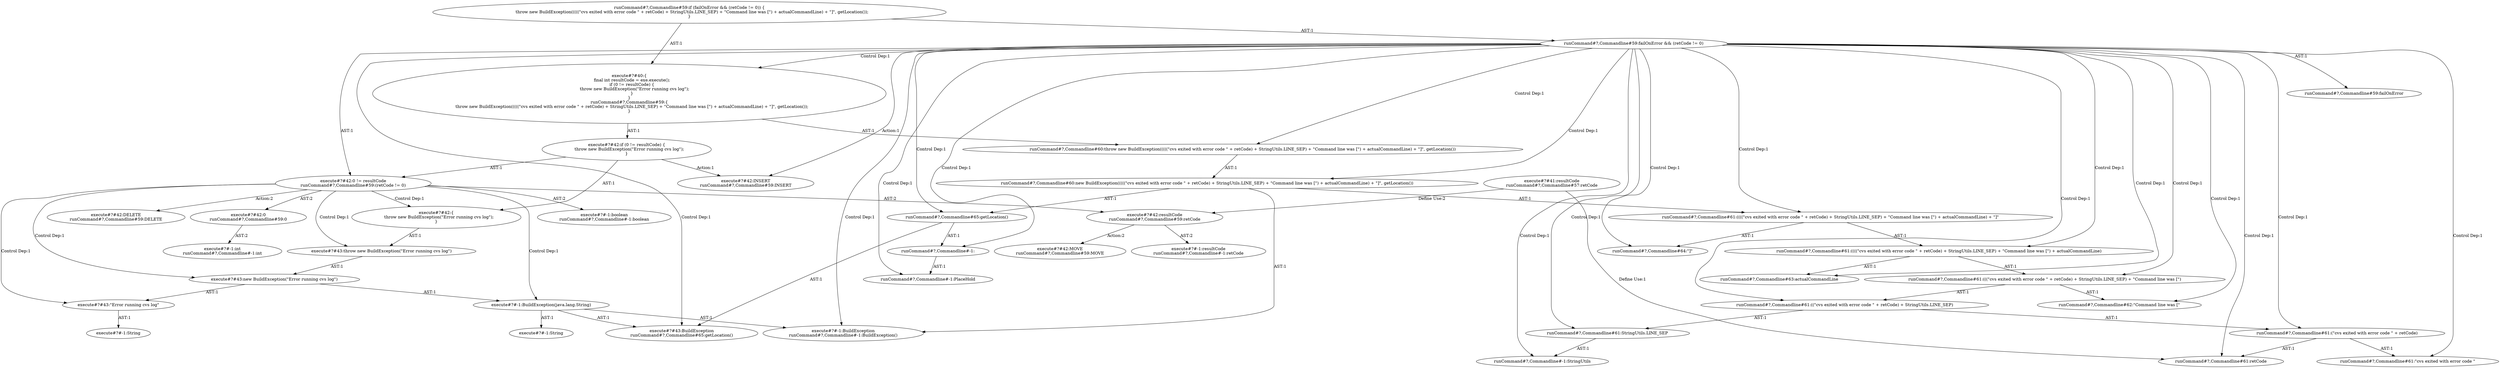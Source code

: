 digraph "Pattern" {
0 [label="execute#?#42:DELETE
runCommand#?,Commandline#59:DELETE" shape=ellipse]
1 [label="execute#?#42:0 != resultCode
runCommand#?,Commandline#59:(retCode != 0)" shape=ellipse]
2 [label="execute#?#42:if (0 != resultCode) \{
    throw new BuildException(\"Error running cvs log\");
\}" shape=ellipse]
3 [label="execute#?#40:\{
    final int resultCode = exe.execute();
    if (0 != resultCode) \{
        throw new BuildException(\"Error running cvs log\");
    \}
\}
runCommand#?,Commandline#59:\{
    throw new BuildException(((((\"cvs exited with error code \" + retCode) + StringUtils.LINE_SEP) + \"Command line was [\") + actualCommandLine) + \"]\", getLocation());
\}" shape=ellipse]
4 [label="execute#?#42:\{
    throw new BuildException(\"Error running cvs log\");
\}" shape=ellipse]
5 [label="execute#?#42:INSERT
runCommand#?,Commandline#59:INSERT" shape=ellipse]
6 [label="execute#?#-1:boolean
runCommand#?,Commandline#-1:boolean" shape=ellipse]
7 [label="execute#?#42:0
runCommand#?,Commandline#59:0" shape=ellipse]
8 [label="execute#?#-1:int
runCommand#?,Commandline#-1:int" shape=ellipse]
9 [label="execute#?#42:resultCode
runCommand#?,Commandline#59:retCode" shape=ellipse]
10 [label="execute#?#41:resultCode
runCommand#?,Commandline#57:retCode" shape=ellipse]
11 [label="execute#?#-1:resultCode
runCommand#?,Commandline#-1:retCode" shape=ellipse]
12 [label="execute#?#42:MOVE
runCommand#?,Commandline#59:MOVE" shape=ellipse]
13 [label="execute#?#43:throw new BuildException(\"Error running cvs log\")" shape=ellipse]
14 [label="execute#?#43:new BuildException(\"Error running cvs log\")" shape=ellipse]
15 [label="execute#?#-1:BuildException(java.lang.String)" shape=ellipse]
16 [label="execute#?#-1:BuildException
runCommand#?,Commandline#-1:BuildException()" shape=ellipse]
17 [label="execute#?#43:BuildException
runCommand#?,Commandline#65:getLocation()" shape=ellipse]
18 [label="execute#?#-1:String" shape=ellipse]
19 [label="execute#?#43:\"Error running cvs log\"" shape=ellipse]
20 [label="execute#?#-1:String" shape=ellipse]
21 [label="runCommand#?,Commandline#-1:PlaceHold" shape=ellipse]
22 [label="runCommand#?,Commandline#61:\"cvs exited with error code \"" shape=ellipse]
23 [label="runCommand#?,Commandline#-1:StringUtils" shape=ellipse]
24 [label="runCommand#?,Commandline#60:throw new BuildException(((((\"cvs exited with error code \" + retCode) + StringUtils.LINE_SEP) + \"Command line was [\") + actualCommandLine) + \"]\", getLocation())" shape=ellipse]
25 [label="runCommand#?,Commandline#61:(((\"cvs exited with error code \" + retCode) + StringUtils.LINE_SEP) + \"Command line was [\")" shape=ellipse]
26 [label="runCommand#?,Commandline#61:((\"cvs exited with error code \" + retCode) + StringUtils.LINE_SEP)" shape=ellipse]
27 [label="runCommand#?,Commandline#59:if (failOnError && (retCode != 0)) \{
    throw new BuildException(((((\"cvs exited with error code \" + retCode) + StringUtils.LINE_SEP) + \"Command line was [\") + actualCommandLine) + \"]\", getLocation());
\}" shape=ellipse]
28 [label="runCommand#?,Commandline#-1:" shape=ellipse]
29 [label="runCommand#?,Commandline#59:failOnError && (retCode != 0)" shape=ellipse]
30 [label="runCommand#?,Commandline#65:getLocation()" shape=ellipse]
31 [label="runCommand#?,Commandline#61:((((\"cvs exited with error code \" + retCode) + StringUtils.LINE_SEP) + \"Command line was [\") + actualCommandLine)" shape=ellipse]
32 [label="runCommand#?,Commandline#64:\"]\"" shape=ellipse]
33 [label="runCommand#?,Commandline#59:failOnError" shape=ellipse]
34 [label="runCommand#?,Commandline#63:actualCommandLine" shape=ellipse]
35 [label="runCommand#?,Commandline#61:StringUtils.LINE_SEP" shape=ellipse]
36 [label="runCommand#?,Commandline#61:(\"cvs exited with error code \" + retCode)" shape=ellipse]
37 [label="runCommand#?,Commandline#62:\"Command line was [\"" shape=ellipse]
38 [label="runCommand#?,Commandline#60:new BuildException(((((\"cvs exited with error code \" + retCode) + StringUtils.LINE_SEP) + \"Command line was [\") + actualCommandLine) + \"]\", getLocation())" shape=ellipse]
39 [label="runCommand#?,Commandline#61:((((\"cvs exited with error code \" + retCode) + StringUtils.LINE_SEP) + \"Command line was [\") + actualCommandLine) + \"]\"" shape=ellipse]
40 [label="runCommand#?,Commandline#61:retCode" shape=ellipse]
1 -> 0 [label="Action:2"];
1 -> 6 [label="AST:2"];
1 -> 7 [label="AST:2"];
1 -> 9 [label="AST:2"];
1 -> 4 [label="Control Dep:1"];
1 -> 13 [label="Control Dep:1"];
1 -> 14 [label="Control Dep:1"];
1 -> 15 [label="Control Dep:1"];
1 -> 19 [label="Control Dep:1"];
2 -> 1 [label="AST:1"];
2 -> 4 [label="AST:1"];
2 -> 5 [label="Action:1"];
3 -> 2 [label="AST:1"];
3 -> 24 [label="AST:1"];
4 -> 13 [label="AST:1"];
7 -> 8 [label="AST:2"];
9 -> 11 [label="AST:2"];
9 -> 12 [label="Action:2"];
10 -> 9 [label="Define Use:2"];
10 -> 40 [label="Define Use:1"];
13 -> 14 [label="AST:1"];
14 -> 15 [label="AST:1"];
14 -> 19 [label="AST:1"];
15 -> 16 [label="AST:1"];
15 -> 17 [label="AST:1"];
15 -> 18 [label="AST:1"];
19 -> 20 [label="AST:1"];
24 -> 38 [label="AST:1"];
25 -> 26 [label="AST:1"];
25 -> 37 [label="AST:1"];
26 -> 36 [label="AST:1"];
26 -> 35 [label="AST:1"];
27 -> 29 [label="AST:1"];
27 -> 3 [label="AST:1"];
28 -> 21 [label="AST:1"];
29 -> 21 [label="Control Dep:1"];
29 -> 22 [label="Control Dep:1"];
29 -> 23 [label="Control Dep:1"];
29 -> 24 [label="Control Dep:1"];
29 -> 25 [label="Control Dep:1"];
29 -> 26 [label="Control Dep:1"];
29 -> 28 [label="Control Dep:1"];
29 -> 33 [label="AST:1"];
29 -> 1 [label="AST:1"];
29 -> 3 [label="Control Dep:1"];
29 -> 38 [label="Control Dep:1"];
29 -> 16 [label="Control Dep:1"];
29 -> 39 [label="Control Dep:1"];
29 -> 31 [label="Control Dep:1"];
29 -> 36 [label="Control Dep:1"];
29 -> 40 [label="Control Dep:1"];
29 -> 35 [label="Control Dep:1"];
29 -> 37 [label="Control Dep:1"];
29 -> 34 [label="Control Dep:1"];
29 -> 32 [label="Control Dep:1"];
29 -> 30 [label="Control Dep:1"];
29 -> 17 [label="Control Dep:1"];
29 -> 5 [label="Action:1"];
30 -> 28 [label="AST:1"];
30 -> 17 [label="AST:1"];
31 -> 25 [label="AST:1"];
31 -> 34 [label="AST:1"];
35 -> 23 [label="AST:1"];
36 -> 22 [label="AST:1"];
36 -> 40 [label="AST:1"];
38 -> 30 [label="AST:1"];
38 -> 16 [label="AST:1"];
38 -> 39 [label="AST:1"];
39 -> 31 [label="AST:1"];
39 -> 32 [label="AST:1"];
}